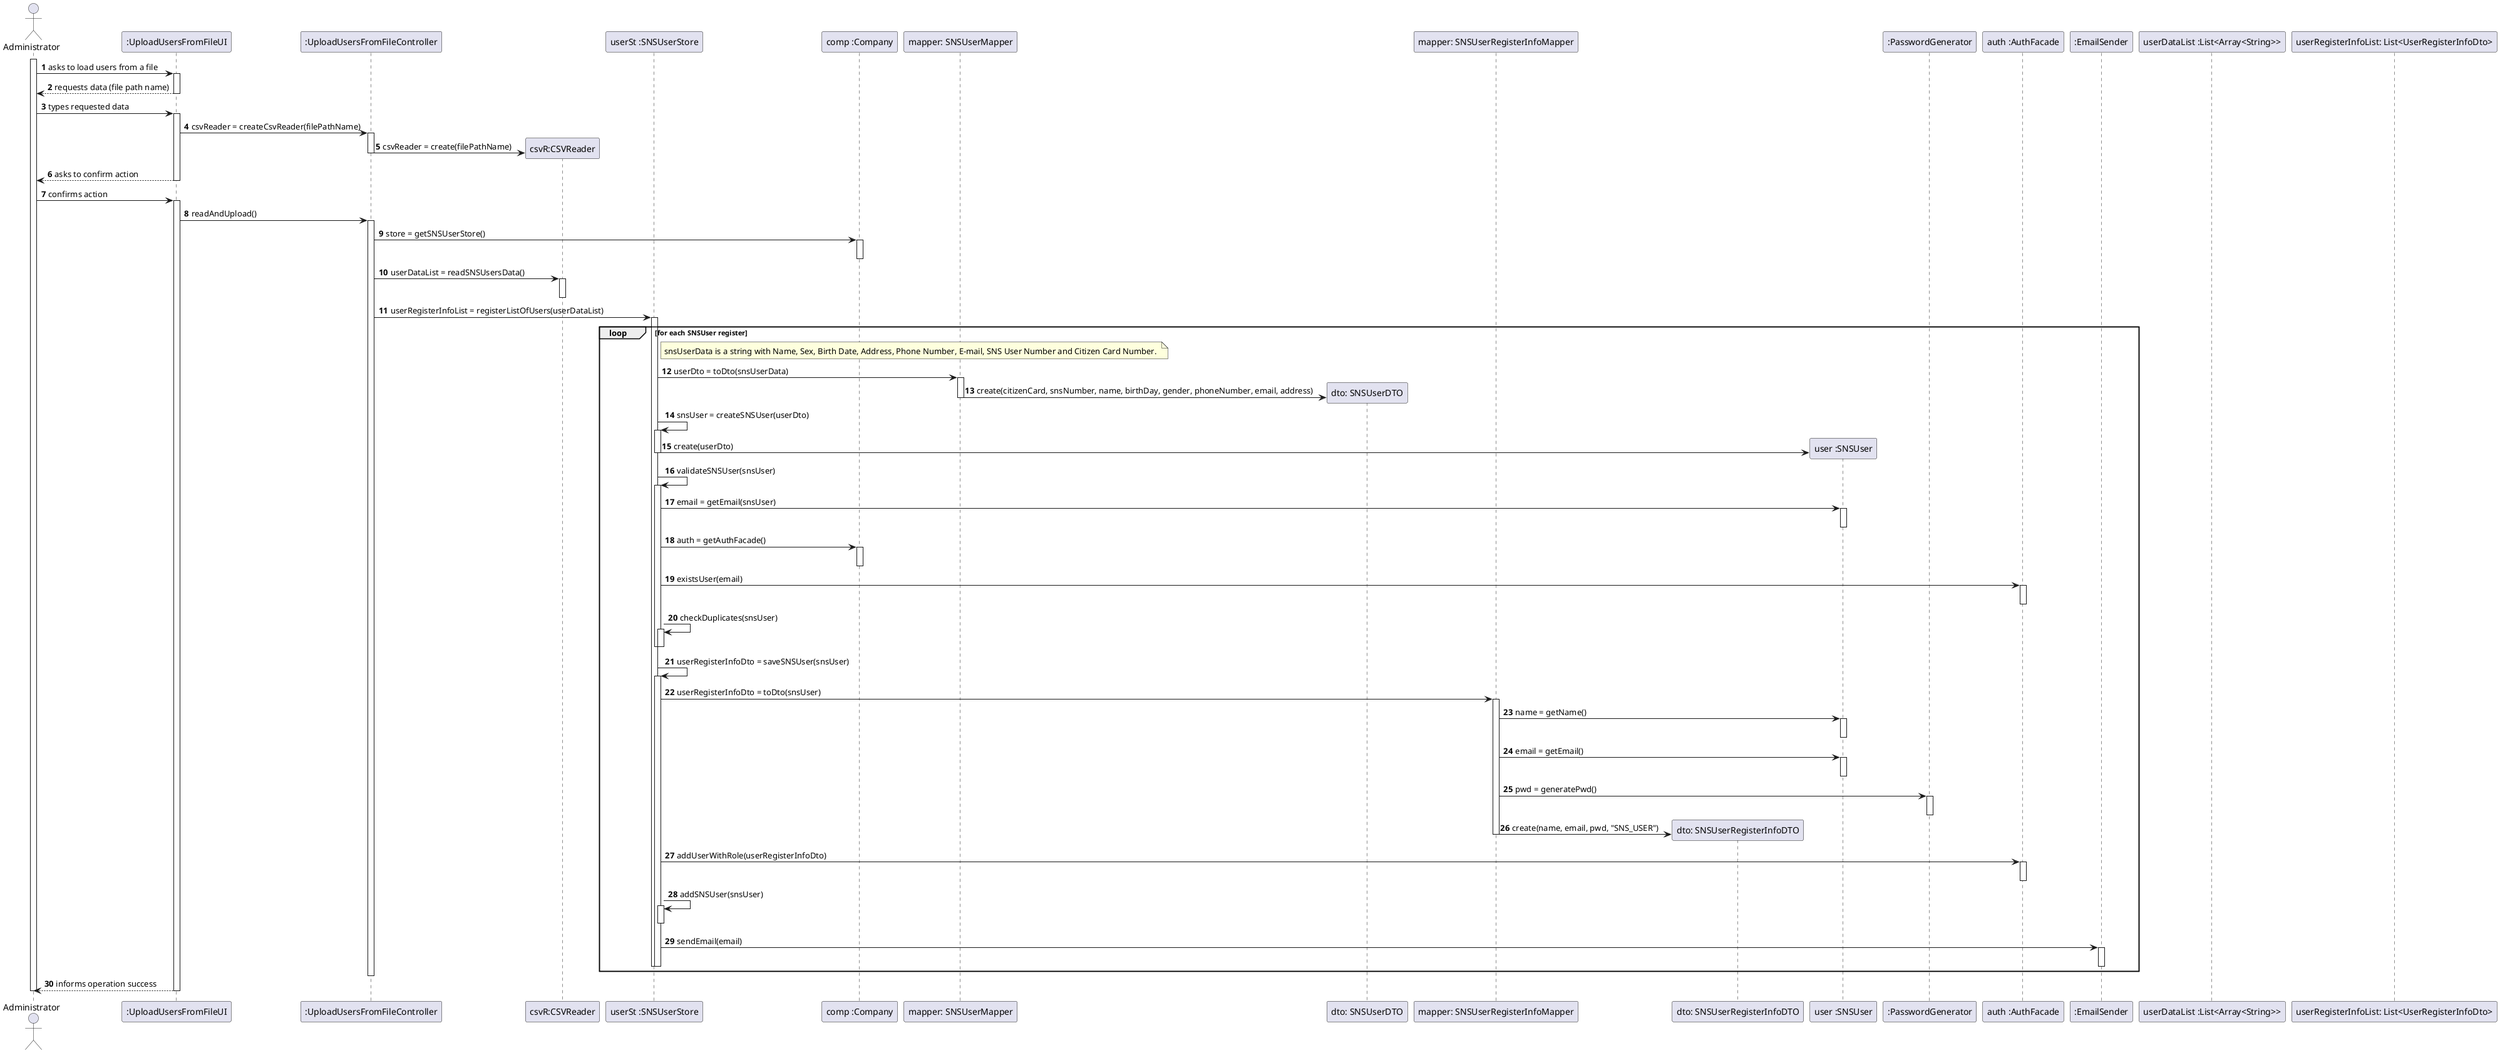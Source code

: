 @startuml
autonumber
'hide footbox
actor "Administrator" as ADM

participant ":UploadUsersFromFileUI" as UI
participant ":UploadUsersFromFileController" as CTRL
participant "csvR:CSVReader" as CSVR
participant "userSt :SNSUserStore" as USR_STR
participant "comp :Company" as COMP
participant "mapper: SNSUserMapper" as MAPPER
participant "dto: SNSUserDTO" as DTO
participant "mapper: SNSUserRegisterInfoMapper" as USER_INFO_MAPPER
participant "dto: SNSUserRegisterInfoDTO" as USER_INFO_DTO
participant "user :SNSUser" as USR
participant ":PasswordGenerator" as PWDGEN
participant "auth :AuthFacade" as AUTH
participant ":EmailSender" as EMAIl
participant "userDataList :List<Array<String>>" as LIST
participant "userRegisterInfoList: List<UserRegisterInfoDto>" as USER_INFO_LIST

activate ADM
ADM -> UI : asks to load users from a file
activate UI
UI --> ADM : requests data (file path name)
deactivate UI

ADM -> UI : types requested data
activate UI

    UI -> CTRL : csvReader = createCsvReader(filePathName)
    activate CTRL
        CTRL -> CSVR ** : csvReader = create(filePathName)
    deactivate CTRL

UI --> ADM : asks to confirm action
deactivate UI

ADM -> UI : confirms action
activate UI

    UI -> CTRL : readAndUpload()
    activate CTRL

        CTRL -> COMP : store = getSNSUserStore()
        activate COMP
        deactivate COMP

        CTRL -> CSVR : userDataList = readSNSUsersData()
        activate CSVR
        deactivate CSVR

        CTRL -> USR_STR : userRegisterInfoList = registerListOfUsers(userDataList)
        activate USR_STR

        loop for each SNSUser register
        note right of USR_STR
            snsUserData is a string with Name, Sex, Birth Date, Address, Phone Number, E-mail, SNS User Number and Citizen Card Number. 
        end note
            USR_STR -> MAPPER : userDto = toDto(snsUserData)
            activate MAPPER
                MAPPER -> DTO ** : create(citizenCard, snsNumber, name, birthDay, gender, phoneNumber, email, address)
            deactivate MAPPER


            USR_STR -> USR_STR : snsUser = createSNSUser(userDto)
            activate USR_STR
                USR_STR -> USR** : create(userDto)
            deactivate USR_STR

            USR_STR -> USR_STR : validateSNSUser(snsUser)
            activate USR_STR
                USR_STR -> USR : email = getEmail(snsUser)
                activate USR
                deactivate USR

                USR_STR -> COMP : auth = getAuthFacade()
                activate COMP
                deactivate COMP

                USR_STR -> AUTH : existsUser(email)
                activate AUTH
                deactivate AUTH

                USR_STR -> USR_STR : checkDuplicates(snsUser)
                activate USR_STR
            deactivate USR_STR

            deactivate USR_STR

            USR_STR -> USR_STR : userRegisterInfoDto = saveSNSUser(snsUser)
            activate USR_STR

                USR_STR -> USER_INFO_MAPPER : userRegisterInfoDto = toDto(snsUser)
                activate USER_INFO_MAPPER

                    USER_INFO_MAPPER -> USR : name = getName()
                    activate USR
                    deactivate USR

                    USER_INFO_MAPPER -> USR : email = getEmail()
                    activate USR
                    deactivate USR

                    USER_INFO_MAPPER -> PWDGEN : pwd = generatePwd()
                    activate PWDGEN
                    deactivate PWDGEN

                    USER_INFO_MAPPER -> USER_INFO_DTO ** : create(name, email, pwd, "SNS_USER")

                deactivate USER_INFO_MAPPER

            USR_STR -> AUTH : addUserWithRole(userRegisterInfoDto)
            activate AUTH
            deactivate AUTH

            USR_STR -> USR_STR : addSNSUser(snsUser)
            activate USR_STR
            deactivate USR_STR
           
            USR_STR -> EMAIl : sendEmail(email)
      
            activate EMAIl
            deactivate EMAIl

            deactivate USR_STR
        deactivate USR_STR
        end
    deactivate CTRL

UI --> ADM : informs operation success
deactivate UI

deactivate ADM

@enduml